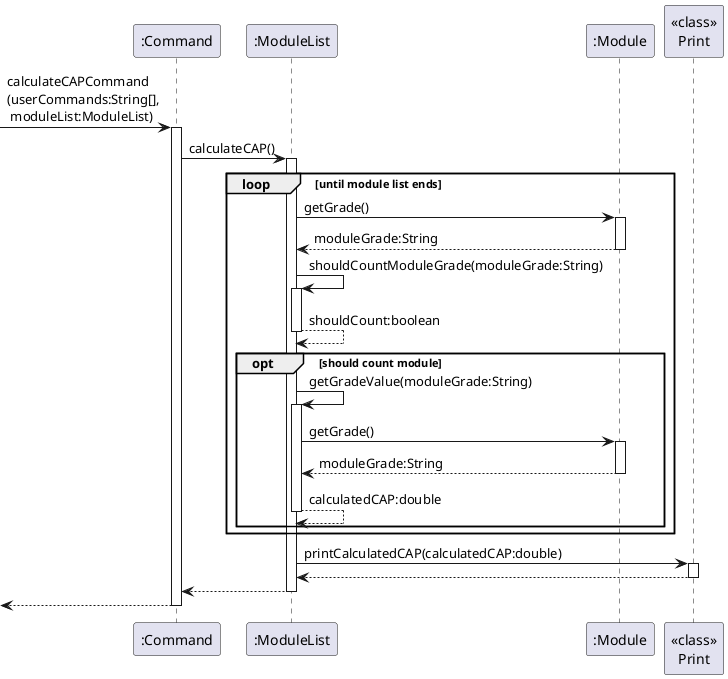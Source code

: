 @startuml

participant ":Command" as Command
participant ":ModuleList" as ML
participant ":Module" as Mod
participant "<<class>>\nPrint" as Print
[->Command : calculateCAPCommand\n(userCommands:String[],\n moduleList:ModuleList)
activate Command
Command->ML : calculateCAP()

activate ML
loop until module list ends
    ML -> Mod : getGrade()
    activate Mod
    Mod --> ML : moduleGrade:String
    deactivate Mod
    ML -> ML : shouldCountModuleGrade(moduleGrade:String)
    activate ML
    ML --> ML : shouldCount:boolean
    deactivate ML
    opt should count module
        ML -> ML : getGradeValue(moduleGrade:String)
        activate ML
        ML -> Mod : getGrade()
        activate Mod
        Mod --> ML : moduleGrade:String
        deactivate Mod
        ML --> ML : calculatedCAP:double
        deactivate ML
    end
end
    ML -> Print : printCalculatedCAP(calculatedCAP:double)
    activate Print
    Print --> ML
    deactivate Print

ML --> Command
deactivate ML
Command-->[
deactivate Command

@enduml